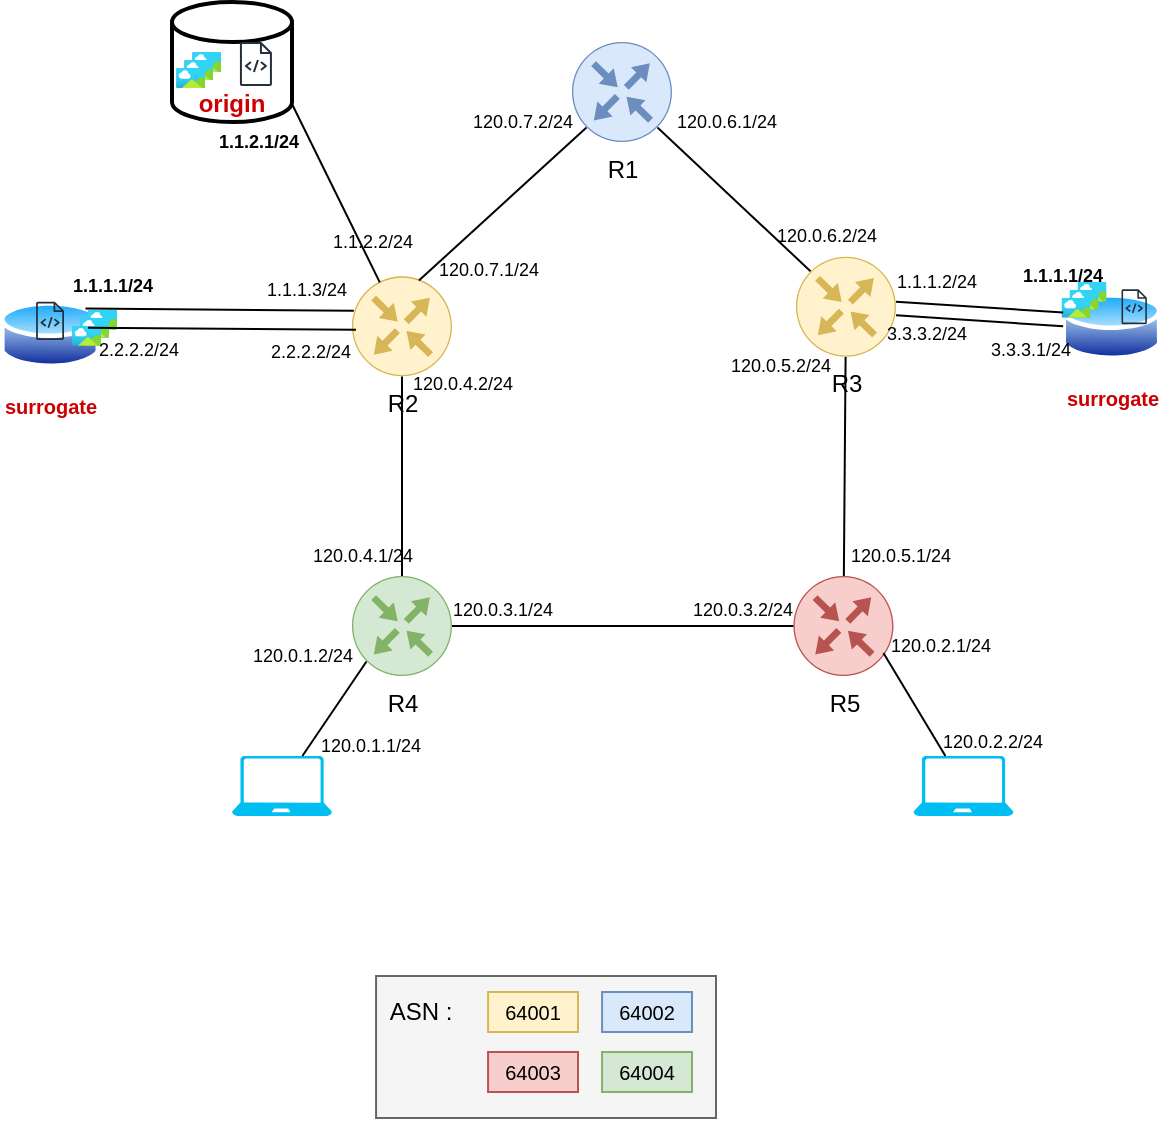 <mxfile version="24.8.6">
  <diagram name="Page-1" id="sa3ymXvd7jjZQVC8KvQ6">
    <mxGraphModel dx="615" dy="412" grid="1" gridSize="10" guides="1" tooltips="1" connect="1" arrows="1" fold="1" page="1" pageScale="1" pageWidth="827" pageHeight="1169" math="0" shadow="0">
      <root>
        <mxCell id="0" />
        <mxCell id="1" parent="0" />
        <mxCell id="0biuD_gMba5-ZeGTAxBz-9" value="" style="rounded=0;whiteSpace=wrap;html=1;fillColor=#f5f5f5;fontColor=#333333;strokeColor=#666666;" parent="1" vertex="1">
          <mxGeometry x="312.03" y="500" width="169.97" height="71" as="geometry" />
        </mxCell>
        <mxCell id="DSF0JdCFXwAlsFwlsIC3-1" value="R4" style="sketch=0;points=[[0.5,0,0],[1,0.5,0],[0.5,1,0],[0,0.5,0],[0.145,0.145,0],[0.856,0.145,0],[0.855,0.856,0],[0.145,0.855,0]];verticalLabelPosition=bottom;html=1;verticalAlign=top;aspect=fixed;align=center;pointerEvents=1;shape=mxgraph.cisco19.rect;prIcon=router;fillColor=#d5e8d4;strokeColor=#82b366;" parent="1" vertex="1">
          <mxGeometry x="300" y="300" width="50" height="50" as="geometry" />
        </mxCell>
        <mxCell id="DSF0JdCFXwAlsFwlsIC3-2" value="R5" style="sketch=0;points=[[0.5,0,0],[1,0.5,0],[0.5,1,0],[0,0.5,0],[0.145,0.145,0],[0.856,0.145,0],[0.855,0.856,0],[0.145,0.855,0]];verticalLabelPosition=bottom;html=1;verticalAlign=top;aspect=fixed;align=center;pointerEvents=1;shape=mxgraph.cisco19.rect;prIcon=router;fillColor=#f8cecc;strokeColor=#b85450;" parent="1" vertex="1">
          <mxGeometry x="520.73" y="300" width="50" height="50" as="geometry" />
        </mxCell>
        <mxCell id="DSF0JdCFXwAlsFwlsIC3-4" value="&lt;font color=&quot;#cc0000&quot; style=&quot;font-size: 10px;&quot;&gt;&lt;b&gt;surrogate&lt;/b&gt;&lt;/font&gt;" style="image;aspect=fixed;perimeter=ellipsePerimeter;html=1;align=center;shadow=0;dashed=0;spacingTop=3;image=img/lib/active_directory/database.svg;" parent="1" vertex="1">
          <mxGeometry x="124.04" y="160.82" width="50" height="37" as="geometry" />
        </mxCell>
        <mxCell id="DSF0JdCFXwAlsFwlsIC3-5" value="&lt;font color=&quot;#cc0000&quot; style=&quot;font-size: 10px;&quot;&gt;&lt;b&gt;surrogate&lt;/b&gt;&lt;/font&gt;" style="image;aspect=fixed;perimeter=ellipsePerimeter;html=1;align=center;shadow=0;dashed=0;spacingTop=3;image=img/lib/active_directory/database.svg;imageBackground=none;" parent="1" vertex="1">
          <mxGeometry x="654.73" y="156.82" width="50" height="37" as="geometry" />
        </mxCell>
        <mxCell id="DSF0JdCFXwAlsFwlsIC3-8" value="&lt;b&gt;&lt;font color=&quot;#cc0000&quot;&gt;origin&lt;/font&gt;&lt;/b&gt;" style="strokeWidth=2;html=1;shape=mxgraph.flowchart.database;whiteSpace=wrap;verticalAlign=bottom;" parent="1" vertex="1">
          <mxGeometry x="210" y="13.0" width="60" height="60" as="geometry" />
        </mxCell>
        <mxCell id="DSF0JdCFXwAlsFwlsIC3-9" value="R1" style="sketch=0;points=[[0.5,0,0],[1,0.5,0],[0.5,1,0],[0,0.5,0],[0.145,0.145,0],[0.856,0.145,0],[0.855,0.856,0],[0.145,0.855,0]];verticalLabelPosition=bottom;html=1;verticalAlign=top;aspect=fixed;align=center;pointerEvents=1;shape=mxgraph.cisco19.rect;prIcon=router;fillColor=#dae8fc;strokeColor=#6c8ebf;" parent="1" vertex="1">
          <mxGeometry x="410" y="33" width="50" height="50" as="geometry" />
        </mxCell>
        <mxCell id="DSF0JdCFXwAlsFwlsIC3-23" style="edgeStyle=orthogonalEdgeStyle;rounded=0;orthogonalLoop=1;jettySize=auto;html=1;entryX=0;entryY=0.5;entryDx=0;entryDy=0;entryPerimeter=0;endArrow=none;endFill=0;" parent="1" source="DSF0JdCFXwAlsFwlsIC3-1" target="DSF0JdCFXwAlsFwlsIC3-2" edge="1">
          <mxGeometry relative="1" as="geometry" />
        </mxCell>
        <mxCell id="DSF0JdCFXwAlsFwlsIC3-26" value="" style="sketch=0;outlineConnect=0;fontColor=#232F3E;gradientColor=none;fillColor=#232F3D;strokeColor=none;dashed=0;verticalLabelPosition=bottom;verticalAlign=top;align=center;html=1;fontSize=12;fontStyle=0;aspect=fixed;pointerEvents=1;shape=mxgraph.aws4.source_code;" parent="1" vertex="1">
          <mxGeometry x="142.03" y="162.82" width="14.01" height="19.18" as="geometry" />
        </mxCell>
        <mxCell id="DSF0JdCFXwAlsFwlsIC3-27" value="" style="sketch=0;outlineConnect=0;fontColor=#232F3E;gradientColor=none;fillColor=#232F3D;strokeColor=none;dashed=0;verticalLabelPosition=bottom;verticalAlign=top;align=center;html=1;fontSize=12;fontStyle=0;aspect=fixed;pointerEvents=1;shape=mxgraph.aws4.source_code;" parent="1" vertex="1">
          <mxGeometry x="684.73" y="156.66" width="12.73" height="17.42" as="geometry" />
        </mxCell>
        <mxCell id="DSF0JdCFXwAlsFwlsIC3-28" value="" style="verticalLabelPosition=bottom;html=1;verticalAlign=top;align=center;strokeColor=none;fillColor=#00BEF2;shape=mxgraph.azure.laptop;pointerEvents=1;" parent="1" vertex="1">
          <mxGeometry x="240" y="390" width="50" height="30" as="geometry" />
        </mxCell>
        <mxCell id="DSF0JdCFXwAlsFwlsIC3-29" value="" style="verticalLabelPosition=bottom;html=1;verticalAlign=top;align=center;strokeColor=none;fillColor=#00BEF2;shape=mxgraph.azure.laptop;pointerEvents=1;" parent="1" vertex="1">
          <mxGeometry x="580.73" y="390" width="50" height="30" as="geometry" />
        </mxCell>
        <mxCell id="DSF0JdCFXwAlsFwlsIC3-30" style="rounded=0;orthogonalLoop=1;jettySize=auto;html=1;entryX=0.9;entryY=0.771;entryDx=0;entryDy=0;entryPerimeter=0;endArrow=none;endFill=0;" parent="1" source="DSF0JdCFXwAlsFwlsIC3-29" target="DSF0JdCFXwAlsFwlsIC3-2" edge="1">
          <mxGeometry relative="1" as="geometry" />
        </mxCell>
        <mxCell id="DSF0JdCFXwAlsFwlsIC3-31" style="rounded=0;orthogonalLoop=1;jettySize=auto;html=1;entryX=0.145;entryY=0.855;entryDx=0;entryDy=0;entryPerimeter=0;endArrow=none;endFill=0;" parent="1" source="DSF0JdCFXwAlsFwlsIC3-28" target="DSF0JdCFXwAlsFwlsIC3-1" edge="1">
          <mxGeometry relative="1" as="geometry" />
        </mxCell>
        <mxCell id="DSF0JdCFXwAlsFwlsIC3-34" value="" style="sketch=0;outlineConnect=0;fontColor=#232F3E;gradientColor=none;fillColor=#232F3D;strokeColor=none;dashed=0;verticalLabelPosition=bottom;verticalAlign=top;align=center;html=1;fontSize=12;fontStyle=0;aspect=fixed;pointerEvents=1;shape=mxgraph.aws4.source_code;" parent="1" vertex="1">
          <mxGeometry x="243.93" y="33" width="16.07" height="22" as="geometry" />
        </mxCell>
        <mxCell id="DSF0JdCFXwAlsFwlsIC3-35" value="" style="image;aspect=fixed;html=1;points=[];align=center;fontSize=12;image=img/lib/azure2/general/Image.svg;" parent="1" vertex="1">
          <mxGeometry x="220.0" y="38" width="14.55" height="10" as="geometry" />
        </mxCell>
        <mxCell id="DSF0JdCFXwAlsFwlsIC3-36" value="" style="image;aspect=fixed;html=1;points=[];align=center;fontSize=12;image=img/lib/azure2/general/Image.svg;" parent="1" vertex="1">
          <mxGeometry x="216.0" y="42" width="14.55" height="10" as="geometry" />
        </mxCell>
        <mxCell id="DSF0JdCFXwAlsFwlsIC3-37" value="" style="image;aspect=fixed;html=1;points=[];align=center;fontSize=12;image=img/lib/azure2/general/Image.svg;" parent="1" vertex="1">
          <mxGeometry x="212" y="46" width="14.55" height="10" as="geometry" />
        </mxCell>
        <mxCell id="DSF0JdCFXwAlsFwlsIC3-38" value="" style="image;aspect=fixed;html=1;points=[];align=center;fontSize=12;image=img/lib/azure2/general/Image.svg;" parent="1" vertex="1">
          <mxGeometry x="662.73" y="152.82" width="14.55" height="10" as="geometry" />
        </mxCell>
        <mxCell id="DSF0JdCFXwAlsFwlsIC3-39" value="" style="image;aspect=fixed;html=1;points=[];align=center;fontSize=12;image=img/lib/azure2/general/Image.svg;" parent="1" vertex="1">
          <mxGeometry x="658.73" y="156.82" width="14.55" height="10" as="geometry" />
        </mxCell>
        <mxCell id="DSF0JdCFXwAlsFwlsIC3-40" value="" style="image;aspect=fixed;html=1;points=[];align=center;fontSize=12;image=img/lib/azure2/general/Image.svg;" parent="1" vertex="1">
          <mxGeometry x="654.73" y="160.82" width="14.55" height="10" as="geometry" />
        </mxCell>
        <mxCell id="DSF0JdCFXwAlsFwlsIC3-41" value="" style="image;aspect=fixed;html=1;points=[];align=center;fontSize=12;image=img/lib/azure2/general/Image.svg;" parent="1" vertex="1">
          <mxGeometry x="168.0" y="166.82" width="14.55" height="10" as="geometry" />
        </mxCell>
        <mxCell id="DSF0JdCFXwAlsFwlsIC3-42" value="" style="image;aspect=fixed;html=1;points=[];align=center;fontSize=12;image=img/lib/azure2/general/Image.svg;" parent="1" vertex="1">
          <mxGeometry x="164.0" y="170.82" width="14.55" height="10" as="geometry" />
        </mxCell>
        <mxCell id="DSF0JdCFXwAlsFwlsIC3-43" value="" style="image;aspect=fixed;html=1;points=[];align=center;fontSize=12;image=img/lib/azure2/general/Image.svg;" parent="1" vertex="1">
          <mxGeometry x="160.0" y="174.82" width="14.55" height="10" as="geometry" />
        </mxCell>
        <mxCell id="DSF0JdCFXwAlsFwlsIC3-44" value="&lt;font style=&quot;font-size: 9px;&quot;&gt;120.0.1.1/24&lt;/font&gt;" style="text;html=1;align=center;verticalAlign=middle;resizable=0;points=[];autosize=1;strokeColor=none;fillColor=none;fontSize=9;" parent="1" vertex="1">
          <mxGeometry x="273.96" y="375" width="70" height="20" as="geometry" />
        </mxCell>
        <mxCell id="DSF0JdCFXwAlsFwlsIC3-45" value="&lt;font style=&quot;font-size: 9px;&quot;&gt;120.0.1.2/24&lt;/font&gt;" style="text;html=1;align=center;verticalAlign=middle;resizable=0;points=[];autosize=1;strokeColor=none;fillColor=none;fontSize=9;" parent="1" vertex="1">
          <mxGeometry x="240" y="330" width="70" height="20" as="geometry" />
        </mxCell>
        <mxCell id="DSF0JdCFXwAlsFwlsIC3-46" value="&lt;font style=&quot;font-size: 9px;&quot;&gt;120.0.2.1/24&lt;/font&gt;" style="text;html=1;align=center;verticalAlign=middle;resizable=0;points=[];autosize=1;strokeColor=none;fillColor=none;fontSize=9;" parent="1" vertex="1">
          <mxGeometry x="558.81" y="325" width="70" height="20" as="geometry" />
        </mxCell>
        <mxCell id="DSF0JdCFXwAlsFwlsIC3-47" value="&lt;font style=&quot;font-size: 9px;&quot;&gt;120.0.2.2/24&lt;/font&gt;" style="text;html=1;align=center;verticalAlign=middle;resizable=0;points=[];autosize=1;strokeColor=none;fillColor=none;fontSize=9;" parent="1" vertex="1">
          <mxGeometry x="584.73" y="373" width="70" height="20" as="geometry" />
        </mxCell>
        <mxCell id="DSF0JdCFXwAlsFwlsIC3-48" value="&lt;font style=&quot;font-size: 9px;&quot;&gt;120.0.3.1/24&lt;/font&gt;" style="text;html=1;align=center;verticalAlign=middle;resizable=0;points=[];autosize=1;strokeColor=none;fillColor=none;fontSize=9;" parent="1" vertex="1">
          <mxGeometry x="340.03" y="307" width="70" height="20" as="geometry" />
        </mxCell>
        <mxCell id="DSF0JdCFXwAlsFwlsIC3-49" value="&lt;font style=&quot;font-size: 9px;&quot;&gt;120.0.3.2/24&lt;/font&gt;" style="text;html=1;align=center;verticalAlign=middle;resizable=0;points=[];autosize=1;strokeColor=none;fillColor=none;fontSize=9;" parent="1" vertex="1">
          <mxGeometry x="460" y="307" width="70" height="20" as="geometry" />
        </mxCell>
        <mxCell id="DSF0JdCFXwAlsFwlsIC3-53" style="rounded=0;orthogonalLoop=1;jettySize=auto;html=1;endArrow=none;endFill=0;" parent="1" source="DSF0JdCFXwAlsFwlsIC3-50" target="DSF0JdCFXwAlsFwlsIC3-2" edge="1">
          <mxGeometry relative="1" as="geometry" />
        </mxCell>
        <mxCell id="DSF0JdCFXwAlsFwlsIC3-50" value="R3" style="sketch=0;points=[[0.5,0,0],[1,0.5,0],[0.5,1,0],[0,0.5,0],[0.145,0.145,0],[0.856,0.145,0],[0.855,0.856,0],[0.145,0.855,0]];verticalLabelPosition=bottom;html=1;verticalAlign=top;aspect=fixed;align=center;pointerEvents=1;shape=mxgraph.cisco19.rect;prIcon=router;fillColor=#fff2cc;strokeColor=#d6b656;horizontal=1;" parent="1" vertex="1">
          <mxGeometry x="522" y="140.37" width="50" height="50" as="geometry" />
        </mxCell>
        <mxCell id="DSF0JdCFXwAlsFwlsIC3-54" style="rounded=0;orthogonalLoop=1;jettySize=auto;html=1;entryX=0.017;entryY=0.422;entryDx=0;entryDy=0;entryPerimeter=0;endArrow=none;endFill=0;" parent="1" edge="1">
          <mxGeometry relative="1" as="geometry">
            <mxPoint x="572" y="162.816" as="sourcePoint" />
            <mxPoint x="655.58" y="168.254" as="targetPoint" />
          </mxGeometry>
        </mxCell>
        <mxCell id="DSF0JdCFXwAlsFwlsIC3-58" style="rounded=0;orthogonalLoop=1;jettySize=auto;html=1;exitX=0.5;exitY=1;exitDx=0;exitDy=0;exitPerimeter=0;endArrow=none;endFill=0;" parent="1" source="DSF0JdCFXwAlsFwlsIC3-55" target="DSF0JdCFXwAlsFwlsIC3-1" edge="1">
          <mxGeometry relative="1" as="geometry" />
        </mxCell>
        <mxCell id="DSF0JdCFXwAlsFwlsIC3-106" style="rounded=0;orthogonalLoop=1;jettySize=auto;html=1;exitX=0.018;exitY=0.345;exitDx=0;exitDy=0;exitPerimeter=0;entryX=1;entryY=0;entryDx=0;entryDy=0;endArrow=none;endFill=0;" parent="1" source="DSF0JdCFXwAlsFwlsIC3-55" target="DSF0JdCFXwAlsFwlsIC3-4" edge="1">
          <mxGeometry relative="1" as="geometry" />
        </mxCell>
        <mxCell id="DSF0JdCFXwAlsFwlsIC3-55" value="R2" style="sketch=0;points=[[0.5,0,0],[1,0.5,0],[0.5,1,0],[0,0.5,0],[0.145,0.145,0],[0.856,0.145,0],[0.855,0.856,0],[0.145,0.855,0]];verticalLabelPosition=bottom;html=1;verticalAlign=top;aspect=fixed;align=center;pointerEvents=1;shape=mxgraph.cisco19.rect;prIcon=router;fillColor=#fff2cc;strokeColor=#d6b656;" parent="1" vertex="1">
          <mxGeometry x="300" y="150.18" width="50" height="50" as="geometry" />
        </mxCell>
        <mxCell id="DSF0JdCFXwAlsFwlsIC3-67" value="&lt;font style=&quot;font-size: 9px;&quot;&gt;1.1.1.1/24&lt;/font&gt;" style="text;html=1;align=center;verticalAlign=middle;resizable=0;points=[];autosize=1;strokeColor=none;fillColor=none;fontSize=9;fontStyle=1" parent="1" vertex="1">
          <mxGeometry x="150.0" y="145.18" width="60" height="20" as="geometry" />
        </mxCell>
        <mxCell id="DSF0JdCFXwAlsFwlsIC3-68" value="&lt;font style=&quot;font-size: 9px;&quot;&gt;1.1.1.1/24&lt;/font&gt;" style="text;html=1;align=center;verticalAlign=middle;resizable=0;points=[];autosize=1;strokeColor=none;fillColor=none;fontSize=9;fontStyle=1" parent="1" vertex="1">
          <mxGeometry x="624.73" y="140.37" width="60" height="20" as="geometry" />
        </mxCell>
        <mxCell id="DSF0JdCFXwAlsFwlsIC3-73" style="rounded=0;orthogonalLoop=1;jettySize=auto;html=1;exitX=0.669;exitY=0.042;exitDx=0;exitDy=0;exitPerimeter=0;entryX=0.145;entryY=0.855;entryDx=0;entryDy=0;entryPerimeter=0;endArrow=none;endFill=0;" parent="1" source="DSF0JdCFXwAlsFwlsIC3-55" target="DSF0JdCFXwAlsFwlsIC3-9" edge="1">
          <mxGeometry relative="1" as="geometry" />
        </mxCell>
        <mxCell id="DSF0JdCFXwAlsFwlsIC3-74" value="&lt;font style=&quot;font-size: 9px;&quot;&gt;120.0.4.1/24&lt;/font&gt;" style="text;html=1;align=center;verticalAlign=middle;resizable=0;points=[];autosize=1;strokeColor=none;fillColor=none;fontSize=9;" parent="1" vertex="1">
          <mxGeometry x="270.03" y="280" width="70" height="20" as="geometry" />
        </mxCell>
        <mxCell id="DSF0JdCFXwAlsFwlsIC3-75" value="&lt;font style=&quot;font-size: 9px;&quot;&gt;120.0.5.1/24&lt;/font&gt;" style="text;html=1;align=center;verticalAlign=middle;resizable=0;points=[];autosize=1;strokeColor=none;fillColor=none;fontSize=9;" parent="1" vertex="1">
          <mxGeometry x="539.28" y="280" width="70" height="20" as="geometry" />
        </mxCell>
        <mxCell id="DSF0JdCFXwAlsFwlsIC3-76" value="&lt;font style=&quot;font-size: 9px;&quot;&gt;120.0.4.2/24&lt;/font&gt;" style="text;html=1;align=center;verticalAlign=middle;resizable=0;points=[];autosize=1;strokeColor=none;fillColor=none;fontSize=9;" parent="1" vertex="1">
          <mxGeometry x="320" y="193.82" width="70" height="20" as="geometry" />
        </mxCell>
        <mxCell id="DSF0JdCFXwAlsFwlsIC3-77" value="&lt;font style=&quot;font-size: 9px;&quot;&gt;120.0.5.2/24&lt;/font&gt;" style="text;html=1;align=center;verticalAlign=middle;resizable=0;points=[];autosize=1;strokeColor=none;fillColor=none;fontSize=9;" parent="1" vertex="1">
          <mxGeometry x="478.73" y="184.82" width="70" height="20" as="geometry" />
        </mxCell>
        <mxCell id="DSF0JdCFXwAlsFwlsIC3-79" value="&lt;font style=&quot;font-size: 9px;&quot;&gt;1.1.1.2/24&lt;/font&gt;" style="text;html=1;align=center;verticalAlign=middle;resizable=0;points=[];autosize=1;strokeColor=none;fillColor=none;fontSize=9;fontStyle=0" parent="1" vertex="1">
          <mxGeometry x="562" y="142.82" width="60" height="20" as="geometry" />
        </mxCell>
        <mxCell id="DSF0JdCFXwAlsFwlsIC3-81" value="&lt;font style=&quot;font-size: 9px;&quot;&gt;1.1.1.3/24&lt;/font&gt;" style="text;html=1;align=center;verticalAlign=middle;resizable=0;points=[];autosize=1;strokeColor=none;fillColor=none;fontSize=9;fontStyle=0" parent="1" vertex="1">
          <mxGeometry x="247.03" y="146.82" width="60" height="20" as="geometry" />
        </mxCell>
        <mxCell id="DSF0JdCFXwAlsFwlsIC3-83" value="&lt;font style=&quot;font-size: 9px;&quot;&gt;120.0.6.2/24&lt;/font&gt;" style="text;html=1;align=center;verticalAlign=middle;resizable=0;points=[];autosize=1;strokeColor=none;fillColor=none;fontSize=9;" parent="1" vertex="1">
          <mxGeometry x="502" y="120.37" width="70" height="20" as="geometry" />
        </mxCell>
        <mxCell id="DSF0JdCFXwAlsFwlsIC3-84" value="&lt;font style=&quot;font-size: 9px;&quot;&gt;120.0.6.1/24&lt;/font&gt;" style="text;html=1;align=center;verticalAlign=middle;resizable=0;points=[];autosize=1;strokeColor=none;fillColor=none;fontSize=9;" parent="1" vertex="1">
          <mxGeometry x="452" y="63" width="70" height="20" as="geometry" />
        </mxCell>
        <mxCell id="DSF0JdCFXwAlsFwlsIC3-86" style="rounded=0;orthogonalLoop=1;jettySize=auto;html=1;exitX=0.855;exitY=0.856;exitDx=0;exitDy=0;exitPerimeter=0;entryX=0.145;entryY=0.145;entryDx=0;entryDy=0;entryPerimeter=0;endArrow=none;endFill=0;" parent="1" source="DSF0JdCFXwAlsFwlsIC3-9" target="DSF0JdCFXwAlsFwlsIC3-50" edge="1">
          <mxGeometry relative="1" as="geometry" />
        </mxCell>
        <mxCell id="DSF0JdCFXwAlsFwlsIC3-87" value="&lt;font style=&quot;font-size: 9px;&quot;&gt;120.0.7.2/24&lt;/font&gt;" style="text;html=1;align=center;verticalAlign=middle;resizable=0;points=[];autosize=1;strokeColor=none;fillColor=none;fontSize=9;" parent="1" vertex="1">
          <mxGeometry x="350" y="63" width="70" height="20" as="geometry" />
        </mxCell>
        <mxCell id="DSF0JdCFXwAlsFwlsIC3-88" value="&lt;font style=&quot;font-size: 9px;&quot;&gt;120.0.7.1/24&lt;/font&gt;" style="text;html=1;align=center;verticalAlign=middle;resizable=0;points=[];autosize=1;strokeColor=none;fillColor=none;fontSize=9;" parent="1" vertex="1">
          <mxGeometry x="332.69" y="136.82" width="70" height="20" as="geometry" />
        </mxCell>
        <mxCell id="DSF0JdCFXwAlsFwlsIC3-98" value="&lt;font style=&quot;font-size: 9px;&quot;&gt;1.1.2.1/24&lt;/font&gt;" style="text;html=1;align=center;verticalAlign=middle;resizable=0;points=[];autosize=1;strokeColor=none;fillColor=none;fontSize=9;fontStyle=1" parent="1" vertex="1">
          <mxGeometry x="222.96" y="73" width="60" height="20" as="geometry" />
        </mxCell>
        <mxCell id="DSF0JdCFXwAlsFwlsIC3-104" style="rounded=0;orthogonalLoop=1;jettySize=auto;html=1;exitX=0.278;exitY=0.06;exitDx=0;exitDy=0;exitPerimeter=0;entryX=1;entryY=0.85;entryDx=0;entryDy=0;entryPerimeter=0;endArrow=none;endFill=0;" parent="1" source="DSF0JdCFXwAlsFwlsIC3-55" target="DSF0JdCFXwAlsFwlsIC3-8" edge="1">
          <mxGeometry relative="1" as="geometry" />
        </mxCell>
        <mxCell id="DSF0JdCFXwAlsFwlsIC3-105" value="&lt;font style=&quot;font-size: 9px;&quot;&gt;1.1.2.2/24&lt;/font&gt;" style="text;html=1;align=center;verticalAlign=middle;resizable=0;points=[];autosize=1;strokeColor=none;fillColor=none;fontSize=9;fontStyle=0" parent="1" vertex="1">
          <mxGeometry x="280" y="122.82" width="60" height="20" as="geometry" />
        </mxCell>
        <mxCell id="0biuD_gMba5-ZeGTAxBz-2" value="&lt;font style=&quot;font-size: 10px;&quot;&gt;64001&lt;/font&gt;" style="text;html=1;align=center;verticalAlign=middle;whiteSpace=wrap;rounded=0;fillColor=#fff2cc;strokeColor=#d6b656;" parent="1" vertex="1">
          <mxGeometry x="368.03" y="508" width="44.97" height="20" as="geometry" />
        </mxCell>
        <mxCell id="0biuD_gMba5-ZeGTAxBz-3" value="&lt;font style=&quot;font-size: 10px;&quot;&gt;64003&lt;/font&gt;" style="text;html=1;align=center;verticalAlign=middle;whiteSpace=wrap;rounded=0;fillColor=#f8cecc;strokeColor=#b85450;" parent="1" vertex="1">
          <mxGeometry x="368.03" y="538" width="44.97" height="20" as="geometry" />
        </mxCell>
        <mxCell id="0biuD_gMba5-ZeGTAxBz-4" value="&lt;font style=&quot;font-size: 10px;&quot;&gt;64002&lt;/font&gt;" style="text;html=1;align=center;verticalAlign=middle;whiteSpace=wrap;rounded=0;fillColor=#dae8fc;strokeColor=#6c8ebf;" parent="1" vertex="1">
          <mxGeometry x="425.03" y="508" width="44.97" height="20" as="geometry" />
        </mxCell>
        <mxCell id="0biuD_gMba5-ZeGTAxBz-5" value="&lt;font style=&quot;font-size: 10px;&quot;&gt;64004&lt;/font&gt;" style="text;html=1;align=center;verticalAlign=middle;whiteSpace=wrap;rounded=0;fillColor=#d5e8d4;strokeColor=#82b366;" parent="1" vertex="1">
          <mxGeometry x="425.03" y="538" width="44.97" height="20" as="geometry" />
        </mxCell>
        <mxCell id="0biuD_gMba5-ZeGTAxBz-6" value="ASN :" style="text;html=1;align=center;verticalAlign=middle;resizable=0;points=[];autosize=1;strokeColor=none;fillColor=none;" parent="1" vertex="1">
          <mxGeometry x="308.96" y="503" width="50" height="30" as="geometry" />
        </mxCell>
        <mxCell id="FCGqkRjF3n-NjVn0pTt9-6" style="rounded=0;orthogonalLoop=1;jettySize=auto;html=1;entryX=0.017;entryY=0.422;entryDx=0;entryDy=0;entryPerimeter=0;endArrow=none;endFill=0;" edge="1" parent="1">
          <mxGeometry relative="1" as="geometry">
            <mxPoint x="572" y="169.686" as="sourcePoint" />
            <mxPoint x="655.58" y="175.124" as="targetPoint" />
          </mxGeometry>
        </mxCell>
        <mxCell id="FCGqkRjF3n-NjVn0pTt9-7" value="&lt;font style=&quot;font-size: 9px;&quot;&gt;3.3.3.2/24&lt;/font&gt;" style="text;html=1;align=center;verticalAlign=middle;resizable=0;points=[];autosize=1;strokeColor=none;fillColor=none;fontSize=9;fontStyle=0" vertex="1" parent="1">
          <mxGeometry x="557" y="169.32" width="60" height="20" as="geometry" />
        </mxCell>
        <mxCell id="FCGqkRjF3n-NjVn0pTt9-8" value="&lt;font style=&quot;font-size: 9px;&quot;&gt;3.3.3.1/24&lt;/font&gt;" style="text;html=1;align=center;verticalAlign=middle;resizable=0;points=[];autosize=1;strokeColor=none;fillColor=none;fontSize=9;fontStyle=0" vertex="1" parent="1">
          <mxGeometry x="609.28" y="176.82" width="60" height="20" as="geometry" />
        </mxCell>
        <mxCell id="FCGqkRjF3n-NjVn0pTt9-10" style="rounded=0;orthogonalLoop=1;jettySize=auto;html=1;exitX=0.018;exitY=0.345;exitDx=0;exitDy=0;exitPerimeter=0;entryX=1;entryY=0;entryDx=0;entryDy=0;endArrow=none;endFill=0;" edge="1" parent="1">
          <mxGeometry relative="1" as="geometry">
            <mxPoint x="302" y="176.82" as="sourcePoint" />
            <mxPoint x="168" y="175.82" as="targetPoint" />
          </mxGeometry>
        </mxCell>
        <mxCell id="FCGqkRjF3n-NjVn0pTt9-11" value="2.2.2.2/24" style="text;html=1;align=center;verticalAlign=middle;resizable=0;points=[];autosize=1;strokeColor=none;fillColor=none;fontSize=9;fontStyle=0" vertex="1" parent="1">
          <mxGeometry x="248.96" y="177.82" width="60" height="20" as="geometry" />
        </mxCell>
        <mxCell id="FCGqkRjF3n-NjVn0pTt9-12" value="2.2.2.2/24" style="text;html=1;align=center;verticalAlign=middle;resizable=0;points=[];autosize=1;strokeColor=none;fillColor=none;fontSize=9;fontStyle=0" vertex="1" parent="1">
          <mxGeometry x="162.96" y="176.82" width="60" height="20" as="geometry" />
        </mxCell>
      </root>
    </mxGraphModel>
  </diagram>
</mxfile>
